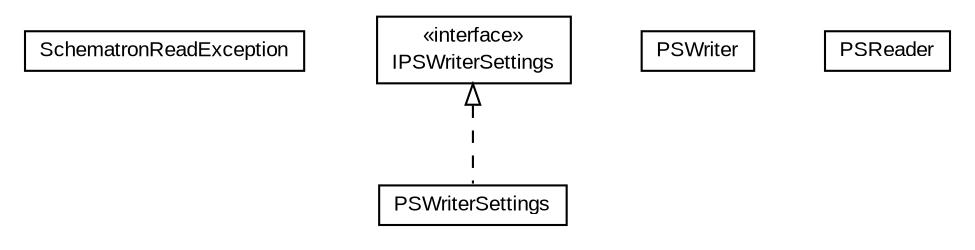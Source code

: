 #!/usr/local/bin/dot
#
# Class diagram 
# Generated by UMLGraph version 5.1 (http://www.umlgraph.org/)
#

digraph G {
	edge [fontname="arial",fontsize=10,labelfontname="arial",labelfontsize=10];
	node [fontname="arial",fontsize=10,shape=plaintext];
	nodesep=0.25;
	ranksep=0.5;
	// com.helger.schematron.pure.exchange.SchematronReadException
	c877 [label=<<table title="com.helger.schematron.pure.exchange.SchematronReadException" border="0" cellborder="1" cellspacing="0" cellpadding="2" port="p" href="./SchematronReadException.html">
		<tr><td><table border="0" cellspacing="0" cellpadding="1">
<tr><td align="center" balign="center"> SchematronReadException </td></tr>
		</table></td></tr>
		</table>>, fontname="arial", fontcolor="black", fontsize=10.0];
	// com.helger.schematron.pure.exchange.PSWriterSettings
	c878 [label=<<table title="com.helger.schematron.pure.exchange.PSWriterSettings" border="0" cellborder="1" cellspacing="0" cellpadding="2" port="p" href="./PSWriterSettings.html">
		<tr><td><table border="0" cellspacing="0" cellpadding="1">
<tr><td align="center" balign="center"> PSWriterSettings </td></tr>
		</table></td></tr>
		</table>>, fontname="arial", fontcolor="black", fontsize=10.0];
	// com.helger.schematron.pure.exchange.PSWriter
	c879 [label=<<table title="com.helger.schematron.pure.exchange.PSWriter" border="0" cellborder="1" cellspacing="0" cellpadding="2" port="p" href="./PSWriter.html">
		<tr><td><table border="0" cellspacing="0" cellpadding="1">
<tr><td align="center" balign="center"> PSWriter </td></tr>
		</table></td></tr>
		</table>>, fontname="arial", fontcolor="black", fontsize=10.0];
	// com.helger.schematron.pure.exchange.PSReader
	c880 [label=<<table title="com.helger.schematron.pure.exchange.PSReader" border="0" cellborder="1" cellspacing="0" cellpadding="2" port="p" href="./PSReader.html">
		<tr><td><table border="0" cellspacing="0" cellpadding="1">
<tr><td align="center" balign="center"> PSReader </td></tr>
		</table></td></tr>
		</table>>, fontname="arial", fontcolor="black", fontsize=10.0];
	// com.helger.schematron.pure.exchange.IPSWriterSettings
	c881 [label=<<table title="com.helger.schematron.pure.exchange.IPSWriterSettings" border="0" cellborder="1" cellspacing="0" cellpadding="2" port="p" href="./IPSWriterSettings.html">
		<tr><td><table border="0" cellspacing="0" cellpadding="1">
<tr><td align="center" balign="center"> &#171;interface&#187; </td></tr>
<tr><td align="center" balign="center"> IPSWriterSettings </td></tr>
		</table></td></tr>
		</table>>, fontname="arial", fontcolor="black", fontsize=10.0];
	//com.helger.schematron.pure.exchange.PSWriterSettings implements com.helger.schematron.pure.exchange.IPSWriterSettings
	c881:p -> c878:p [dir=back,arrowtail=empty,style=dashed];
}

